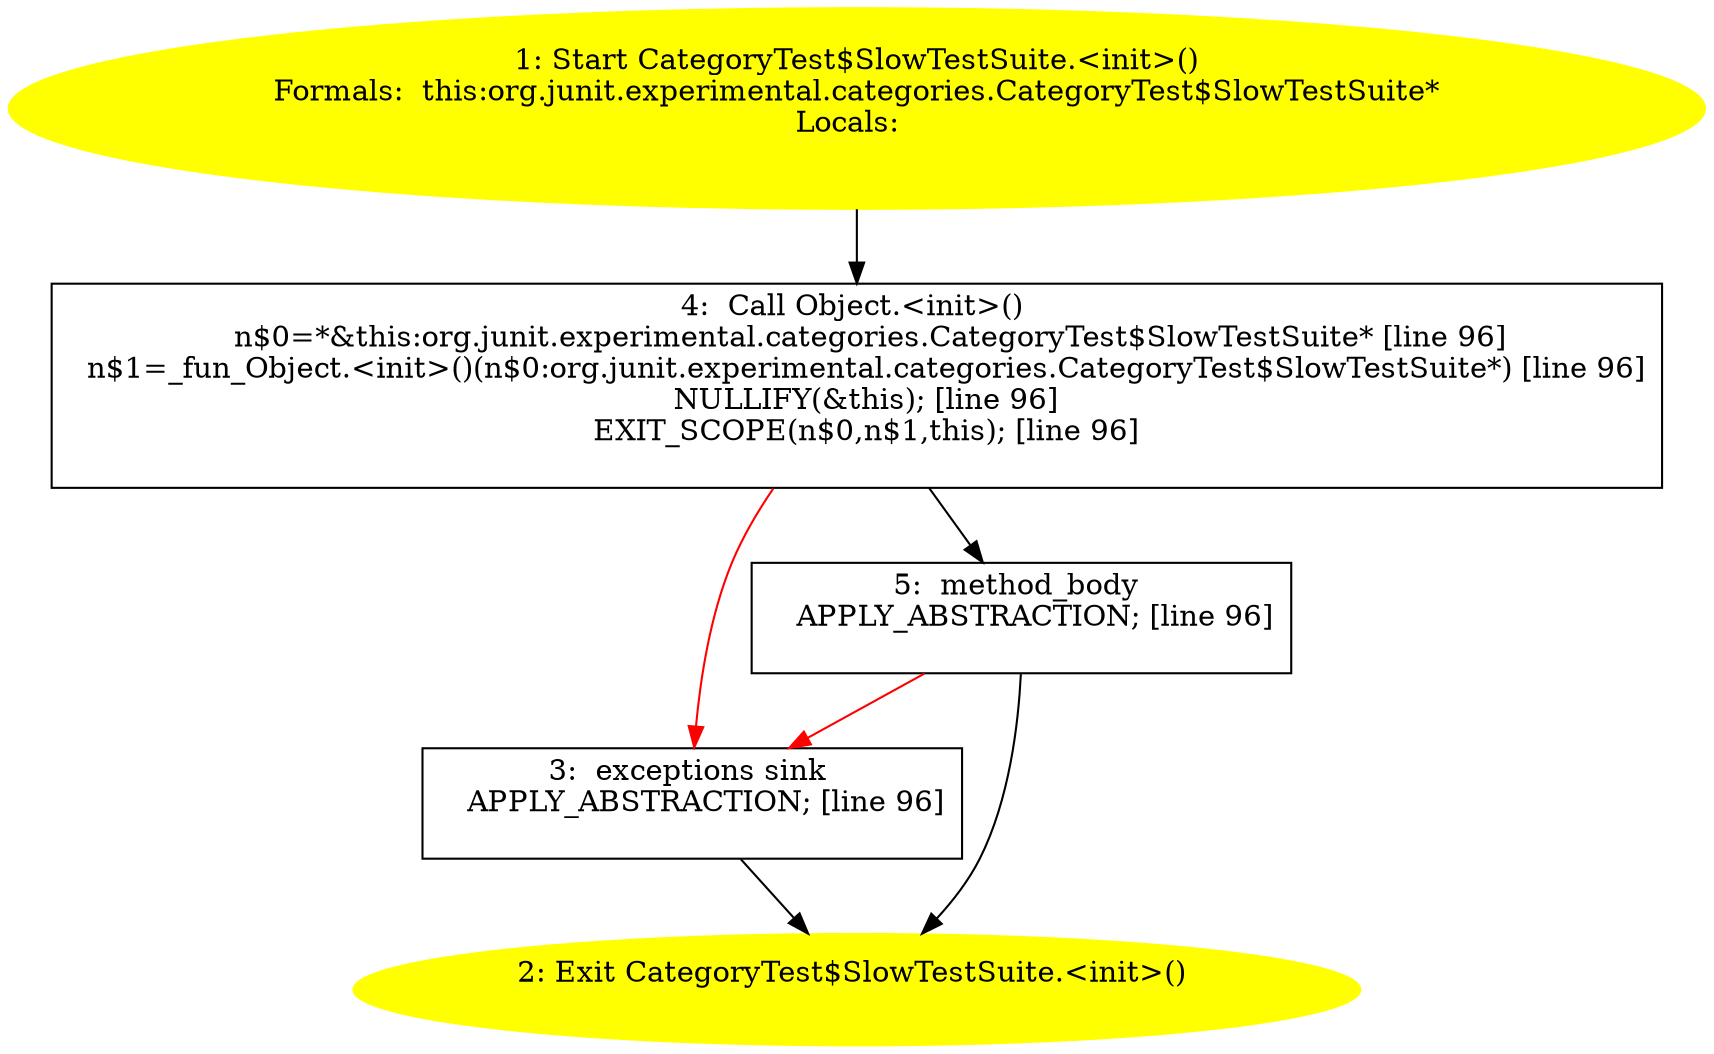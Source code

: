 /* @generated */
digraph cfg {
"org.junit.experimental.categories.CategoryTest$SlowTestSuite.<init>().0145ee7a8ac8b3e0974bb580dbb1de92_1" [label="1: Start CategoryTest$SlowTestSuite.<init>()\nFormals:  this:org.junit.experimental.categories.CategoryTest$SlowTestSuite*\nLocals:  \n  " color=yellow style=filled]
	

	 "org.junit.experimental.categories.CategoryTest$SlowTestSuite.<init>().0145ee7a8ac8b3e0974bb580dbb1de92_1" -> "org.junit.experimental.categories.CategoryTest$SlowTestSuite.<init>().0145ee7a8ac8b3e0974bb580dbb1de92_4" ;
"org.junit.experimental.categories.CategoryTest$SlowTestSuite.<init>().0145ee7a8ac8b3e0974bb580dbb1de92_2" [label="2: Exit CategoryTest$SlowTestSuite.<init>() \n  " color=yellow style=filled]
	

"org.junit.experimental.categories.CategoryTest$SlowTestSuite.<init>().0145ee7a8ac8b3e0974bb580dbb1de92_3" [label="3:  exceptions sink \n   APPLY_ABSTRACTION; [line 96]\n " shape="box"]
	

	 "org.junit.experimental.categories.CategoryTest$SlowTestSuite.<init>().0145ee7a8ac8b3e0974bb580dbb1de92_3" -> "org.junit.experimental.categories.CategoryTest$SlowTestSuite.<init>().0145ee7a8ac8b3e0974bb580dbb1de92_2" ;
"org.junit.experimental.categories.CategoryTest$SlowTestSuite.<init>().0145ee7a8ac8b3e0974bb580dbb1de92_4" [label="4:  Call Object.<init>() \n   n$0=*&this:org.junit.experimental.categories.CategoryTest$SlowTestSuite* [line 96]\n  n$1=_fun_Object.<init>()(n$0:org.junit.experimental.categories.CategoryTest$SlowTestSuite*) [line 96]\n  NULLIFY(&this); [line 96]\n  EXIT_SCOPE(n$0,n$1,this); [line 96]\n " shape="box"]
	

	 "org.junit.experimental.categories.CategoryTest$SlowTestSuite.<init>().0145ee7a8ac8b3e0974bb580dbb1de92_4" -> "org.junit.experimental.categories.CategoryTest$SlowTestSuite.<init>().0145ee7a8ac8b3e0974bb580dbb1de92_5" ;
	 "org.junit.experimental.categories.CategoryTest$SlowTestSuite.<init>().0145ee7a8ac8b3e0974bb580dbb1de92_4" -> "org.junit.experimental.categories.CategoryTest$SlowTestSuite.<init>().0145ee7a8ac8b3e0974bb580dbb1de92_3" [color="red" ];
"org.junit.experimental.categories.CategoryTest$SlowTestSuite.<init>().0145ee7a8ac8b3e0974bb580dbb1de92_5" [label="5:  method_body \n   APPLY_ABSTRACTION; [line 96]\n " shape="box"]
	

	 "org.junit.experimental.categories.CategoryTest$SlowTestSuite.<init>().0145ee7a8ac8b3e0974bb580dbb1de92_5" -> "org.junit.experimental.categories.CategoryTest$SlowTestSuite.<init>().0145ee7a8ac8b3e0974bb580dbb1de92_2" ;
	 "org.junit.experimental.categories.CategoryTest$SlowTestSuite.<init>().0145ee7a8ac8b3e0974bb580dbb1de92_5" -> "org.junit.experimental.categories.CategoryTest$SlowTestSuite.<init>().0145ee7a8ac8b3e0974bb580dbb1de92_3" [color="red" ];
}
